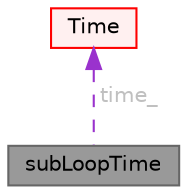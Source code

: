 digraph "subLoopTime"
{
 // LATEX_PDF_SIZE
  bgcolor="transparent";
  edge [fontname=Helvetica,fontsize=10,labelfontname=Helvetica,labelfontsize=10];
  node [fontname=Helvetica,fontsize=10,shape=box,height=0.2,width=0.4];
  Node1 [id="Node000001",label="subLoopTime",height=0.2,width=0.4,color="gray40", fillcolor="grey60", style="filled", fontcolor="black",tooltip="A class for managing sub-loops referencing Time."];
  Node2 -> Node1 [id="edge1_Node000001_Node000002",dir="back",color="darkorchid3",style="dashed",tooltip=" ",label=" time_",fontcolor="grey" ];
  Node2 [id="Node000002",label="Time",height=0.2,width=0.4,color="red", fillcolor="#FFF0F0", style="filled",URL="$classFoam_1_1Time.html",tooltip="Class to control time during OpenFOAM simulations that is also the top-level objectRegistry."];
}
